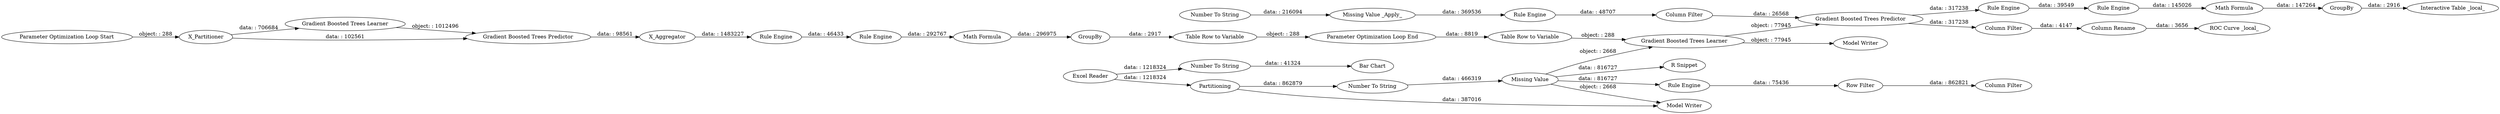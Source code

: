 digraph {
	"3199971090764020982_68" [label="Missing Value"]
	"-2503747366755965999_175" [label="Model Writer"]
	"3199971090764020982_66" [label="Column Filter"]
	"3199971090764020982_70" [label="R Snippet"]
	"3199971090764020982_67" [label="Number To String"]
	"7830079851576511468_29" [label="Rule Engine"]
	"3199971090764020982_65" [label="Row Filter"]
	"4927344034587536356_37" [label="Gradient Boosted Trees Learner"]
	"9201219512531161555_178" [label="Number To String"]
	"-7736244914115544134_70" [label="Column Rename"]
	"-2503747366755965999_1" [label="Excel Reader"]
	"-1549996162865473153_29" [label="Rule Engine"]
	"-2503747366755965999_2" [label=Partitioning]
	"-2503747366755965999_132" [label="Interactive Table _local_"]
	"7830079851576511468_24" [label="Parameter Optimization Loop End"]
	"-3040171306746956475_177" [label="Missing Value _Apply_"]
	"7830079851576511468_37" [label="Gradient Boosted Trees Learner"]
	"3199971090764020982_64" [label="Rule Engine"]
	"-2503747366755965999_116" [label="Gradient Boosted Trees Predictor"]
	"-3040171306746956475_176" [label="Number To String"]
	"-1549996162865473153_121" [label="Rule Engine"]
	"7830079851576511468_38" [label="Gradient Boosted Trees Predictor"]
	"7830079851576511468_122" [label="Parameter Optimization Loop Start"]
	"9201219512531161555_177" [label="Bar Chart"]
	"4927344034587536356_166" [label="Table Row to Variable"]
	"7830079851576511468_30" [label=GroupBy]
	"-2503747366755965999_74" [label="ROC Curve _local_"]
	"-1549996162865473153_30" [label=GroupBy]
	"7830079851576511468_28" [label=X_Aggregator]
	"-3040171306746956475_68" [label="Column Filter"]
	"-1549996162865473153_52" [label="Math Formula"]
	"-3040171306746956475_181" [label="Model Writer"]
	"-3040171306746956475_67" [label="Rule Engine"]
	"7830079851576511468_52" [label="Math Formula"]
	"7830079851576511468_27" [label=X_Partitioner]
	"7830079851576511468_121" [label="Rule Engine"]
	"7830079851576511468_99" [label="Table Row to Variable"]
	"-7736244914115544134_66" [label="Column Filter"]
	"4927344034587536356_166" -> "4927344034587536356_37" [label="object: : 288"]
	"7830079851576511468_122" -> "7830079851576511468_27" [label="object: : 288"]
	"-1549996162865473153_30" -> "-2503747366755965999_132" [label="data: : 2916"]
	"4927344034587536356_37" -> "-2503747366755965999_116" [label="object: : 77945"]
	"-2503747366755965999_1" -> "9201219512531161555_178" [label="data: : 1218324"]
	"7830079851576511468_28" -> "7830079851576511468_29" [label="data: : 1483227"]
	"7830079851576511468_52" -> "7830079851576511468_30" [label="data: : 296975"]
	"7830079851576511468_121" -> "7830079851576511468_52" [label="data: : 292767"]
	"-1549996162865473153_52" -> "-1549996162865473153_30" [label="data: : 147264"]
	"3199971090764020982_64" -> "3199971090764020982_65" [label="data: : 75436"]
	"3199971090764020982_68" -> "3199971090764020982_70" [label="data: : 816727"]
	"7830079851576511468_29" -> "7830079851576511468_121" [label="data: : 46433"]
	"7830079851576511468_30" -> "7830079851576511468_99" [label="data: : 2917"]
	"-1549996162865473153_29" -> "-1549996162865473153_121" [label="data: : 39549"]
	"-2503747366755965999_1" -> "-2503747366755965999_2" [label="data: : 1218324"]
	"-7736244914115544134_70" -> "-2503747366755965999_74" [label="data: : 3656"]
	"-3040171306746956475_176" -> "-3040171306746956475_177" [label="data: : 216094"]
	"3199971090764020982_67" -> "3199971090764020982_68" [label="data: : 466319"]
	"-2503747366755965999_2" -> "3199971090764020982_67" [label="data: : 862879"]
	"7830079851576511468_99" -> "7830079851576511468_24" [label="object: : 288"]
	"3199971090764020982_68" -> "3199971090764020982_64" [label="data: : 816727"]
	"3199971090764020982_65" -> "3199971090764020982_66" [label="data: : 862821"]
	"-2503747366755965999_116" -> "-1549996162865473153_29" [label="data: : 317238"]
	"-7736244914115544134_66" -> "-7736244914115544134_70" [label="data: : 4147"]
	"7830079851576511468_27" -> "7830079851576511468_37" [label="data: : 706684"]
	"4927344034587536356_37" -> "-2503747366755965999_175" [label="object: : 77945"]
	"-2503747366755965999_116" -> "-7736244914115544134_66" [label="data: : 317238"]
	"-2503747366755965999_2" -> "-3040171306746956475_181" [label="data: : 387016"]
	"7830079851576511468_37" -> "7830079851576511468_38" [label="object: : 1012496"]
	"9201219512531161555_178" -> "9201219512531161555_177" [label="data: : 41324"]
	"3199971090764020982_68" -> "4927344034587536356_37" [label="object: : 2668"]
	"-3040171306746956475_67" -> "-3040171306746956475_68" [label="data: : 48707"]
	"-3040171306746956475_68" -> "-2503747366755965999_116" [label="data: : 26568"]
	"3199971090764020982_68" -> "-3040171306746956475_181" [label="object: : 2668"]
	"7830079851576511468_27" -> "7830079851576511468_38" [label="data: : 102561"]
	"-1549996162865473153_121" -> "-1549996162865473153_52" [label="data: : 145026"]
	"7830079851576511468_24" -> "4927344034587536356_166" [label="data: : 8819"]
	"-3040171306746956475_177" -> "-3040171306746956475_67" [label="data: : 369536"]
	"7830079851576511468_38" -> "7830079851576511468_28" [label="data: : 98561"]
	rankdir=LR
}
